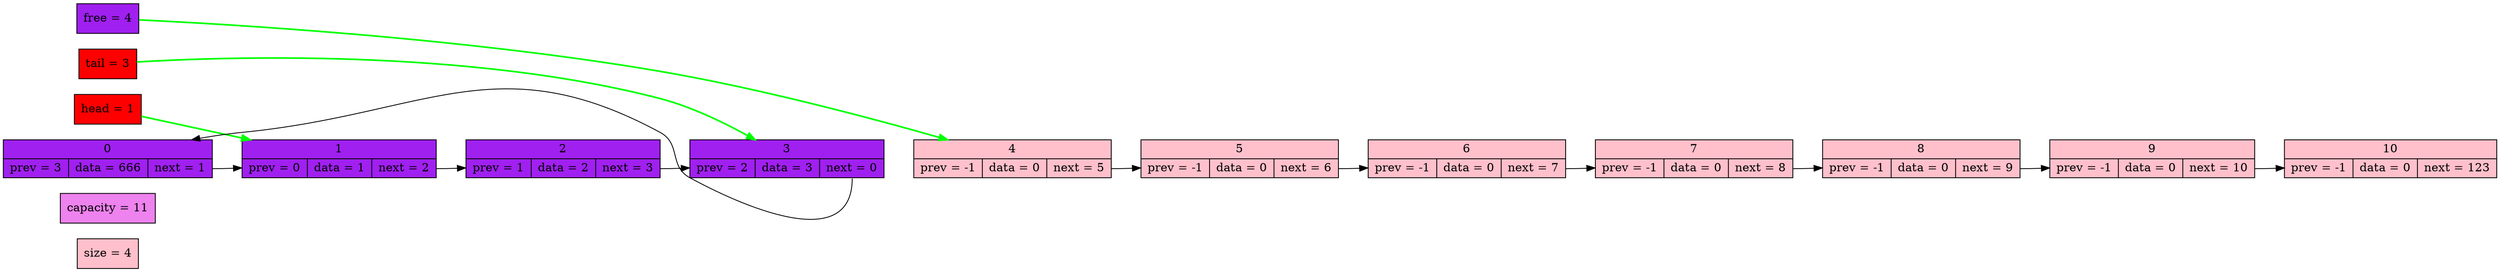 digraph G                                                            
{                                                                    
   rankdir = LR;                                                     
   node [style = "filled", shape = record, color = "black"];     
   size [fillcolor = "pink", label = "size = 4"];               
   capacity [fillcolor = "violet", label = "capacity = 11"];     
   free [fillcolor = "purple", label = "free = 4"];             
   tail [fillcolor = "red", label = "tail = 3"];                
   head [fillcolor = "red", label = "head = 1"];                
    node0 [fillcolor = "purple", label = " 0 |{ <prev> prev = 3 |data = 666| <next> next = 1}"];
    node1 [fillcolor = "purple", label = " 1 |{ <prev> prev = 0 |data = 1| <next> next = 2}"];
    node2 [fillcolor = "purple", label = " 2 |{ <prev> prev = 1 |data = 2| <next> next = 3}"];
    node3 [fillcolor = "purple", label = " 3 |{ <prev> prev = 2 |data = 3| <next> next = 0}"];
    node4 [fillcolor = "pink", label = " 4 |{ <prev> prev = -1 |data = 0| <next> next = 5}"];
    node5 [fillcolor = "pink", label = " 5 |{ <prev> prev = -1 |data = 0| <next> next = 6}"];
    node6 [fillcolor = "pink", label = " 6 |{ <prev> prev = -1 |data = 0| <next> next = 7}"];
    node7 [fillcolor = "pink", label = " 7 |{ <prev> prev = -1 |data = 0| <next> next = 8}"];
    node8 [fillcolor = "pink", label = " 8 |{ <prev> prev = -1 |data = 0| <next> next = 9}"];
    node9 [fillcolor = "pink", label = " 9 |{ <prev> prev = -1 |data = 0| <next> next = 10}"];
    node10 [fillcolor = "pink", label = " 10 |{ <prev> prev = -1 |data = 0| <next> next = 123}"];
   edge [style = invis];
    node0: <next> -> node1: <next>;
    node1: <next> -> node2: <next>;
    node2: <next> -> node3: <next>;
    node3: <next> -> node4: <next>;
    node4: <next> -> node5: <next>;
    node5: <next> -> node6: <next>;
    node6: <next> -> node7: <next>;
    node7: <next> -> node8: <next>;
    node8: <next> -> node9: <next>;
    node9: <next> -> node10: <next>;
   edge [color = "black", style = solid, weight = 0];
    node0: <next> -> node1;
    node1: <next> -> node2;
    node2: <next> -> node3;
    node3: <next> -> node0;
    node4: <next> -> node5;
    node5: <next> -> node6;
    node6: <next> -> node7;
    node7: <next> -> node8;
    node8: <next> -> node9;
    node9: <next> -> node10;
   edge [color = "green", style = bold, constraint = false];              
   free -> node4;                                                          
   tail  -> node3;                                                         
   head  -> node1;                                                         
}

